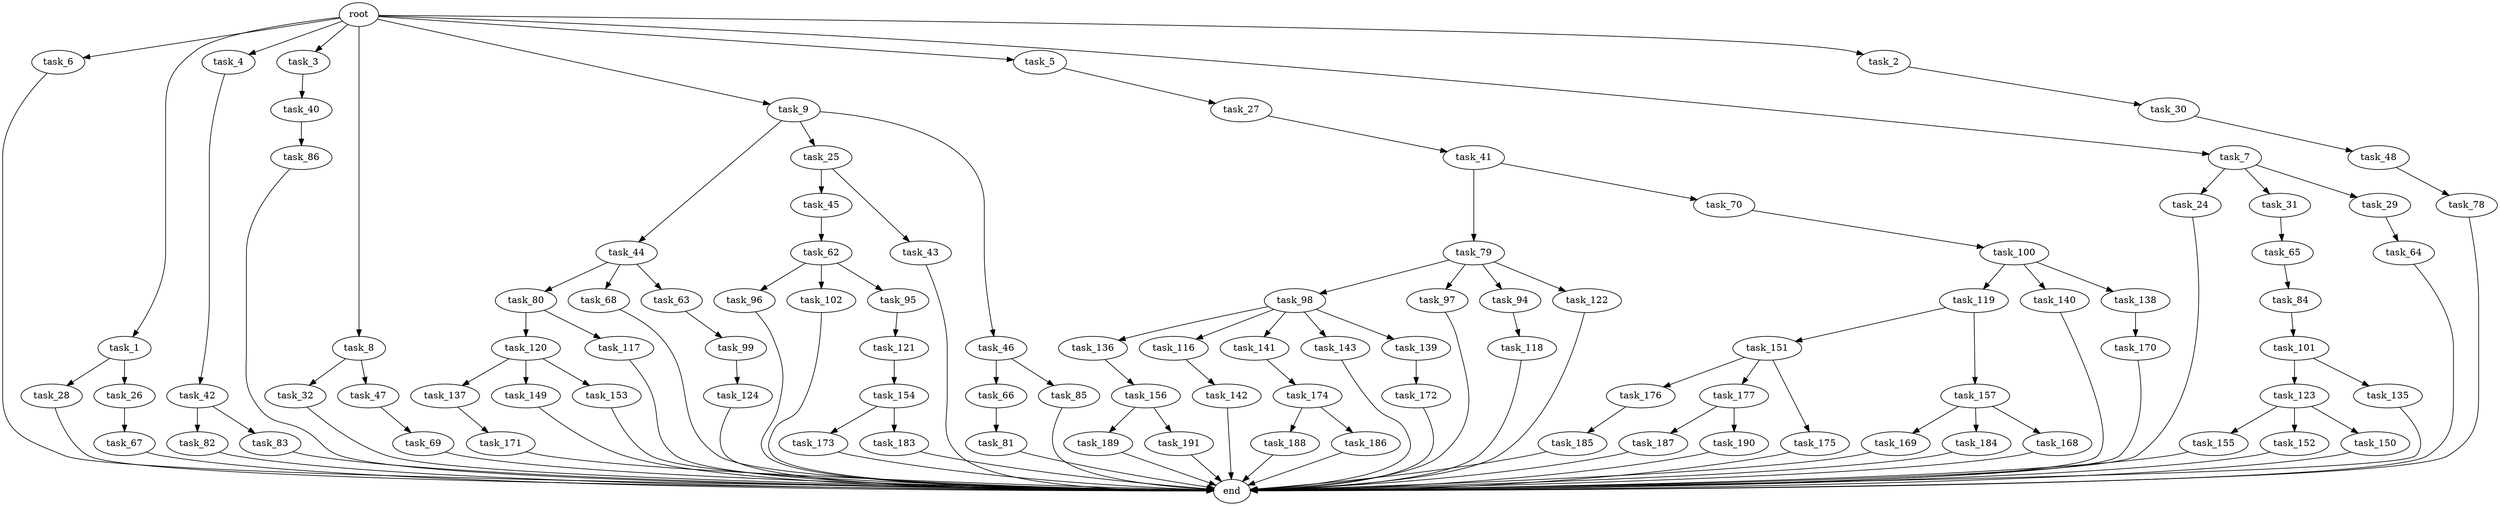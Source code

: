 digraph G {
  task_6 [size="1.024000"];
  task_154 [size="549755813.888000"];
  task_169 [size="549755813.888000"];
  task_136 [size="858993459.200000"];
  task_45 [size="695784701.952000"];
  task_187 [size="420906795.008000"];
  task_123 [size="309237645.312000"];
  task_80 [size="420906795.008000"];
  task_66 [size="309237645.312000"];
  task_1 [size="1.024000"];
  task_82 [size="858993459.200000"];
  task_24 [size="34359738.368000"];
  task_68 [size="420906795.008000"];
  task_119 [size="214748364.800000"];
  task_190 [size="420906795.008000"];
  task_65 [size="214748364.800000"];
  task_83 [size="858993459.200000"];
  root [size="0.000000"];
  task_40 [size="214748364.800000"];
  task_63 [size="420906795.008000"];
  task_176 [size="309237645.312000"];
  task_185 [size="77309411.328000"];
  task_4 [size="1.024000"];
  task_3 [size="1.024000"];
  task_98 [size="549755813.888000"];
  task_189 [size="34359738.368000"];
  task_84 [size="420906795.008000"];
  task_101 [size="309237645.312000"];
  task_8 [size="1.024000"];
  task_120 [size="695784701.952000"];
  task_9 [size="1.024000"];
  task_184 [size="549755813.888000"];
  task_27 [size="34359738.368000"];
  task_177 [size="309237645.312000"];
  task_116 [size="858993459.200000"];
  task_5 [size="1.024000"];
  task_32 [size="309237645.312000"];
  task_97 [size="549755813.888000"];
  task_155 [size="77309411.328000"];
  task_44 [size="309237645.312000"];
  task_172 [size="309237645.312000"];
  task_168 [size="549755813.888000"];
  task_100 [size="214748364.800000"];
  task_7 [size="1.024000"];
  task_188 [size="137438953.472000"];
  task_151 [size="214748364.800000"];
  task_99 [size="309237645.312000"];
  task_25 [size="309237645.312000"];
  task_86 [size="309237645.312000"];
  task_31 [size="34359738.368000"];
  task_186 [size="137438953.472000"];
  task_94 [size="549755813.888000"];
  task_28 [size="309237645.312000"];
  task_142 [size="549755813.888000"];
  task_85 [size="309237645.312000"];
  task_137 [size="695784701.952000"];
  task_47 [size="309237645.312000"];
  task_121 [size="214748364.800000"];
  task_175 [size="309237645.312000"];
  task_141 [size="858993459.200000"];
  task_79 [size="858993459.200000"];
  task_143 [size="858993459.200000"];
  task_2 [size="1.024000"];
  task_118 [size="77309411.328000"];
  task_152 [size="77309411.328000"];
  task_150 [size="77309411.328000"];
  task_81 [size="214748364.800000"];
  task_122 [size="549755813.888000"];
  task_43 [size="695784701.952000"];
  task_41 [size="549755813.888000"];
  task_156 [size="420906795.008000"];
  task_174 [size="77309411.328000"];
  task_78 [size="420906795.008000"];
  task_70 [size="858993459.200000"];
  task_30 [size="858993459.200000"];
  task_96 [size="309237645.312000"];
  task_67 [size="695784701.952000"];
  task_48 [size="549755813.888000"];
  task_173 [size="309237645.312000"];
  task_149 [size="695784701.952000"];
  task_135 [size="309237645.312000"];
  task_26 [size="309237645.312000"];
  task_62 [size="214748364.800000"];
  task_64 [size="420906795.008000"];
  task_29 [size="34359738.368000"];
  task_102 [size="309237645.312000"];
  task_183 [size="309237645.312000"];
  task_153 [size="695784701.952000"];
  task_139 [size="858993459.200000"];
  task_117 [size="695784701.952000"];
  task_191 [size="34359738.368000"];
  task_69 [size="309237645.312000"];
  task_140 [size="214748364.800000"];
  task_95 [size="309237645.312000"];
  end [size="0.000000"];
  task_46 [size="309237645.312000"];
  task_42 [size="420906795.008000"];
  task_170 [size="420906795.008000"];
  task_124 [size="858993459.200000"];
  task_138 [size="214748364.800000"];
  task_171 [size="858993459.200000"];
  task_157 [size="214748364.800000"];

  task_6 -> end [size="1.000000"];
  task_154 -> task_173 [size="301989888.000000"];
  task_154 -> task_183 [size="301989888.000000"];
  task_169 -> end [size="1.000000"];
  task_136 -> task_156 [size="411041792.000000"];
  task_45 -> task_62 [size="209715200.000000"];
  task_187 -> end [size="1.000000"];
  task_123 -> task_152 [size="75497472.000000"];
  task_123 -> task_150 [size="75497472.000000"];
  task_123 -> task_155 [size="75497472.000000"];
  task_80 -> task_120 [size="679477248.000000"];
  task_80 -> task_117 [size="679477248.000000"];
  task_66 -> task_81 [size="209715200.000000"];
  task_1 -> task_26 [size="301989888.000000"];
  task_1 -> task_28 [size="301989888.000000"];
  task_82 -> end [size="1.000000"];
  task_24 -> end [size="1.000000"];
  task_68 -> end [size="1.000000"];
  task_119 -> task_151 [size="209715200.000000"];
  task_119 -> task_157 [size="209715200.000000"];
  task_190 -> end [size="1.000000"];
  task_65 -> task_84 [size="411041792.000000"];
  task_83 -> end [size="1.000000"];
  root -> task_2 [size="1.000000"];
  root -> task_6 [size="1.000000"];
  root -> task_7 [size="1.000000"];
  root -> task_4 [size="1.000000"];
  root -> task_3 [size="1.000000"];
  root -> task_5 [size="1.000000"];
  root -> task_1 [size="1.000000"];
  root -> task_8 [size="1.000000"];
  root -> task_9 [size="1.000000"];
  task_40 -> task_86 [size="301989888.000000"];
  task_63 -> task_99 [size="301989888.000000"];
  task_176 -> task_185 [size="75497472.000000"];
  task_185 -> end [size="1.000000"];
  task_4 -> task_42 [size="411041792.000000"];
  task_3 -> task_40 [size="209715200.000000"];
  task_98 -> task_143 [size="838860800.000000"];
  task_98 -> task_136 [size="838860800.000000"];
  task_98 -> task_116 [size="838860800.000000"];
  task_98 -> task_141 [size="838860800.000000"];
  task_98 -> task_139 [size="838860800.000000"];
  task_189 -> end [size="1.000000"];
  task_84 -> task_101 [size="301989888.000000"];
  task_101 -> task_123 [size="301989888.000000"];
  task_101 -> task_135 [size="301989888.000000"];
  task_8 -> task_32 [size="301989888.000000"];
  task_8 -> task_47 [size="301989888.000000"];
  task_120 -> task_149 [size="679477248.000000"];
  task_120 -> task_153 [size="679477248.000000"];
  task_120 -> task_137 [size="679477248.000000"];
  task_9 -> task_25 [size="301989888.000000"];
  task_9 -> task_44 [size="301989888.000000"];
  task_9 -> task_46 [size="301989888.000000"];
  task_184 -> end [size="1.000000"];
  task_27 -> task_41 [size="536870912.000000"];
  task_177 -> task_187 [size="411041792.000000"];
  task_177 -> task_190 [size="411041792.000000"];
  task_116 -> task_142 [size="536870912.000000"];
  task_5 -> task_27 [size="33554432.000000"];
  task_32 -> end [size="1.000000"];
  task_97 -> end [size="1.000000"];
  task_155 -> end [size="1.000000"];
  task_44 -> task_80 [size="411041792.000000"];
  task_44 -> task_63 [size="411041792.000000"];
  task_44 -> task_68 [size="411041792.000000"];
  task_172 -> end [size="1.000000"];
  task_168 -> end [size="1.000000"];
  task_100 -> task_119 [size="209715200.000000"];
  task_100 -> task_138 [size="209715200.000000"];
  task_100 -> task_140 [size="209715200.000000"];
  task_7 -> task_29 [size="33554432.000000"];
  task_7 -> task_31 [size="33554432.000000"];
  task_7 -> task_24 [size="33554432.000000"];
  task_188 -> end [size="1.000000"];
  task_151 -> task_176 [size="301989888.000000"];
  task_151 -> task_177 [size="301989888.000000"];
  task_151 -> task_175 [size="301989888.000000"];
  task_99 -> task_124 [size="838860800.000000"];
  task_25 -> task_43 [size="679477248.000000"];
  task_25 -> task_45 [size="679477248.000000"];
  task_86 -> end [size="1.000000"];
  task_31 -> task_65 [size="209715200.000000"];
  task_186 -> end [size="1.000000"];
  task_94 -> task_118 [size="75497472.000000"];
  task_28 -> end [size="1.000000"];
  task_142 -> end [size="1.000000"];
  task_85 -> end [size="1.000000"];
  task_137 -> task_171 [size="838860800.000000"];
  task_47 -> task_69 [size="301989888.000000"];
  task_121 -> task_154 [size="536870912.000000"];
  task_175 -> end [size="1.000000"];
  task_141 -> task_174 [size="75497472.000000"];
  task_79 -> task_98 [size="536870912.000000"];
  task_79 -> task_97 [size="536870912.000000"];
  task_79 -> task_94 [size="536870912.000000"];
  task_79 -> task_122 [size="536870912.000000"];
  task_143 -> end [size="1.000000"];
  task_2 -> task_30 [size="838860800.000000"];
  task_118 -> end [size="1.000000"];
  task_152 -> end [size="1.000000"];
  task_150 -> end [size="1.000000"];
  task_81 -> end [size="1.000000"];
  task_122 -> end [size="1.000000"];
  task_43 -> end [size="1.000000"];
  task_41 -> task_79 [size="838860800.000000"];
  task_41 -> task_70 [size="838860800.000000"];
  task_156 -> task_191 [size="33554432.000000"];
  task_156 -> task_189 [size="33554432.000000"];
  task_174 -> task_186 [size="134217728.000000"];
  task_174 -> task_188 [size="134217728.000000"];
  task_78 -> end [size="1.000000"];
  task_70 -> task_100 [size="209715200.000000"];
  task_30 -> task_48 [size="536870912.000000"];
  task_96 -> end [size="1.000000"];
  task_67 -> end [size="1.000000"];
  task_48 -> task_78 [size="411041792.000000"];
  task_173 -> end [size="1.000000"];
  task_149 -> end [size="1.000000"];
  task_135 -> end [size="1.000000"];
  task_26 -> task_67 [size="679477248.000000"];
  task_62 -> task_95 [size="301989888.000000"];
  task_62 -> task_102 [size="301989888.000000"];
  task_62 -> task_96 [size="301989888.000000"];
  task_64 -> end [size="1.000000"];
  task_29 -> task_64 [size="411041792.000000"];
  task_102 -> end [size="1.000000"];
  task_183 -> end [size="1.000000"];
  task_153 -> end [size="1.000000"];
  task_139 -> task_172 [size="301989888.000000"];
  task_117 -> end [size="1.000000"];
  task_191 -> end [size="1.000000"];
  task_69 -> end [size="1.000000"];
  task_140 -> end [size="1.000000"];
  task_95 -> task_121 [size="209715200.000000"];
  task_46 -> task_66 [size="301989888.000000"];
  task_46 -> task_85 [size="301989888.000000"];
  task_42 -> task_82 [size="838860800.000000"];
  task_42 -> task_83 [size="838860800.000000"];
  task_170 -> end [size="1.000000"];
  task_124 -> end [size="1.000000"];
  task_138 -> task_170 [size="411041792.000000"];
  task_171 -> end [size="1.000000"];
  task_157 -> task_184 [size="536870912.000000"];
  task_157 -> task_168 [size="536870912.000000"];
  task_157 -> task_169 [size="536870912.000000"];
}
